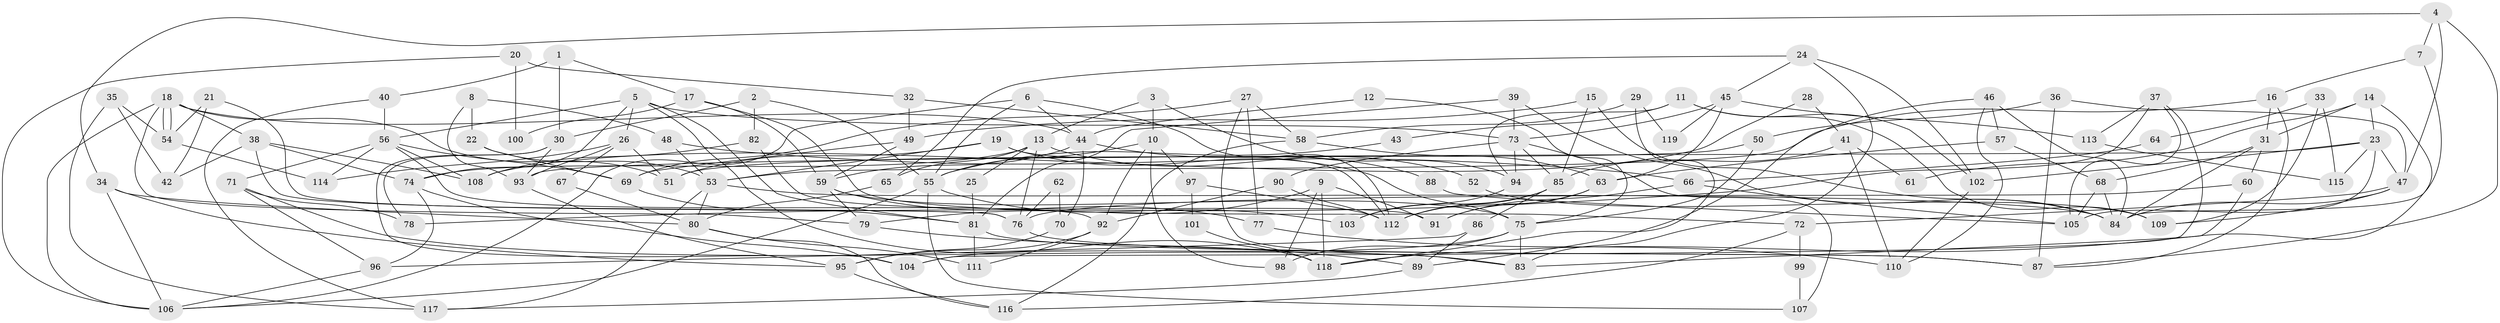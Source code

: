 // Generated by graph-tools (version 1.1) at 2025/15/03/09/25 04:15:14]
// undirected, 119 vertices, 238 edges
graph export_dot {
graph [start="1"]
  node [color=gray90,style=filled];
  1;
  2;
  3;
  4;
  5;
  6;
  7;
  8;
  9;
  10;
  11;
  12;
  13;
  14;
  15;
  16;
  17;
  18;
  19;
  20;
  21;
  22;
  23;
  24;
  25;
  26;
  27;
  28;
  29;
  30;
  31;
  32;
  33;
  34;
  35;
  36;
  37;
  38;
  39;
  40;
  41;
  42;
  43;
  44;
  45;
  46;
  47;
  48;
  49;
  50;
  51;
  52;
  53;
  54;
  55;
  56;
  57;
  58;
  59;
  60;
  61;
  62;
  63;
  64;
  65;
  66;
  67;
  68;
  69;
  70;
  71;
  72;
  73;
  74;
  75;
  76;
  77;
  78;
  79;
  80;
  81;
  82;
  83;
  84;
  85;
  86;
  87;
  88;
  89;
  90;
  91;
  92;
  93;
  94;
  95;
  96;
  97;
  98;
  99;
  100;
  101;
  102;
  103;
  104;
  105;
  106;
  107;
  108;
  109;
  110;
  111;
  112;
  113;
  114;
  115;
  116;
  117;
  118;
  119;
  1 -- 17;
  1 -- 40;
  1 -- 30;
  2 -- 30;
  2 -- 55;
  2 -- 82;
  3 -- 13;
  3 -- 10;
  3 -- 94;
  4 -- 87;
  4 -- 34;
  4 -- 7;
  4 -- 47;
  5 -- 81;
  5 -- 74;
  5 -- 26;
  5 -- 56;
  5 -- 73;
  5 -- 118;
  6 -- 55;
  6 -- 44;
  6 -- 106;
  6 -- 112;
  7 -- 16;
  7 -- 84;
  8 -- 93;
  8 -- 48;
  8 -- 22;
  9 -- 118;
  9 -- 79;
  9 -- 91;
  9 -- 98;
  10 -- 98;
  10 -- 55;
  10 -- 92;
  10 -- 97;
  11 -- 102;
  11 -- 94;
  11 -- 43;
  11 -- 109;
  12 -- 75;
  12 -- 44;
  13 -- 74;
  13 -- 76;
  13 -- 25;
  13 -- 52;
  13 -- 65;
  14 -- 31;
  14 -- 23;
  14 -- 61;
  14 -- 118;
  15 -- 49;
  15 -- 84;
  15 -- 85;
  16 -- 53;
  16 -- 87;
  16 -- 31;
  17 -- 72;
  17 -- 59;
  17 -- 100;
  18 -- 54;
  18 -- 54;
  18 -- 38;
  18 -- 44;
  18 -- 51;
  18 -- 79;
  18 -- 106;
  19 -- 53;
  19 -- 112;
  19 -- 51;
  19 -- 75;
  20 -- 32;
  20 -- 106;
  20 -- 100;
  21 -- 42;
  21 -- 76;
  21 -- 54;
  22 -- 69;
  22 -- 53;
  23 -- 93;
  23 -- 47;
  23 -- 102;
  23 -- 105;
  23 -- 115;
  24 -- 65;
  24 -- 45;
  24 -- 83;
  24 -- 102;
  25 -- 81;
  26 -- 51;
  26 -- 67;
  26 -- 93;
  26 -- 114;
  27 -- 58;
  27 -- 83;
  27 -- 69;
  27 -- 77;
  28 -- 108;
  28 -- 41;
  29 -- 118;
  29 -- 58;
  29 -- 119;
  30 -- 104;
  30 -- 78;
  30 -- 93;
  31 -- 84;
  31 -- 60;
  31 -- 68;
  32 -- 49;
  32 -- 58;
  33 -- 109;
  33 -- 115;
  33 -- 64;
  34 -- 95;
  34 -- 106;
  34 -- 80;
  35 -- 54;
  35 -- 117;
  35 -- 42;
  36 -- 87;
  36 -- 47;
  36 -- 50;
  37 -- 78;
  37 -- 105;
  37 -- 104;
  37 -- 113;
  38 -- 74;
  38 -- 108;
  38 -- 42;
  38 -- 76;
  39 -- 84;
  39 -- 73;
  39 -- 81;
  40 -- 117;
  40 -- 56;
  41 -- 110;
  41 -- 85;
  41 -- 61;
  43 -- 55;
  44 -- 59;
  44 -- 70;
  44 -- 88;
  45 -- 63;
  45 -- 73;
  45 -- 113;
  45 -- 119;
  46 -- 89;
  46 -- 84;
  46 -- 57;
  46 -- 110;
  47 -- 84;
  47 -- 72;
  47 -- 109;
  48 -- 53;
  48 -- 66;
  49 -- 69;
  49 -- 59;
  50 -- 51;
  50 -- 75;
  52 -- 109;
  53 -- 80;
  53 -- 84;
  53 -- 117;
  54 -- 114;
  55 -- 103;
  55 -- 106;
  55 -- 107;
  56 -- 114;
  56 -- 69;
  56 -- 71;
  56 -- 92;
  56 -- 108;
  57 -- 68;
  57 -- 63;
  58 -- 116;
  58 -- 63;
  59 -- 75;
  59 -- 77;
  59 -- 79;
  60 -- 83;
  60 -- 76;
  62 -- 70;
  62 -- 76;
  63 -- 112;
  63 -- 91;
  64 -- 66;
  65 -- 80;
  66 -- 91;
  66 -- 105;
  67 -- 80;
  68 -- 84;
  68 -- 105;
  69 -- 81;
  70 -- 95;
  71 -- 83;
  71 -- 78;
  71 -- 96;
  72 -- 116;
  72 -- 99;
  73 -- 85;
  73 -- 90;
  73 -- 94;
  73 -- 107;
  74 -- 104;
  74 -- 96;
  75 -- 83;
  75 -- 98;
  75 -- 104;
  76 -- 87;
  77 -- 110;
  79 -- 89;
  80 -- 111;
  80 -- 116;
  81 -- 87;
  81 -- 111;
  82 -- 91;
  82 -- 108;
  85 -- 112;
  85 -- 86;
  85 -- 103;
  86 -- 96;
  86 -- 89;
  88 -- 105;
  89 -- 117;
  90 -- 92;
  90 -- 112;
  92 -- 95;
  92 -- 111;
  93 -- 95;
  94 -- 103;
  95 -- 116;
  96 -- 106;
  97 -- 112;
  97 -- 101;
  99 -- 107;
  101 -- 118;
  102 -- 110;
  113 -- 115;
}
